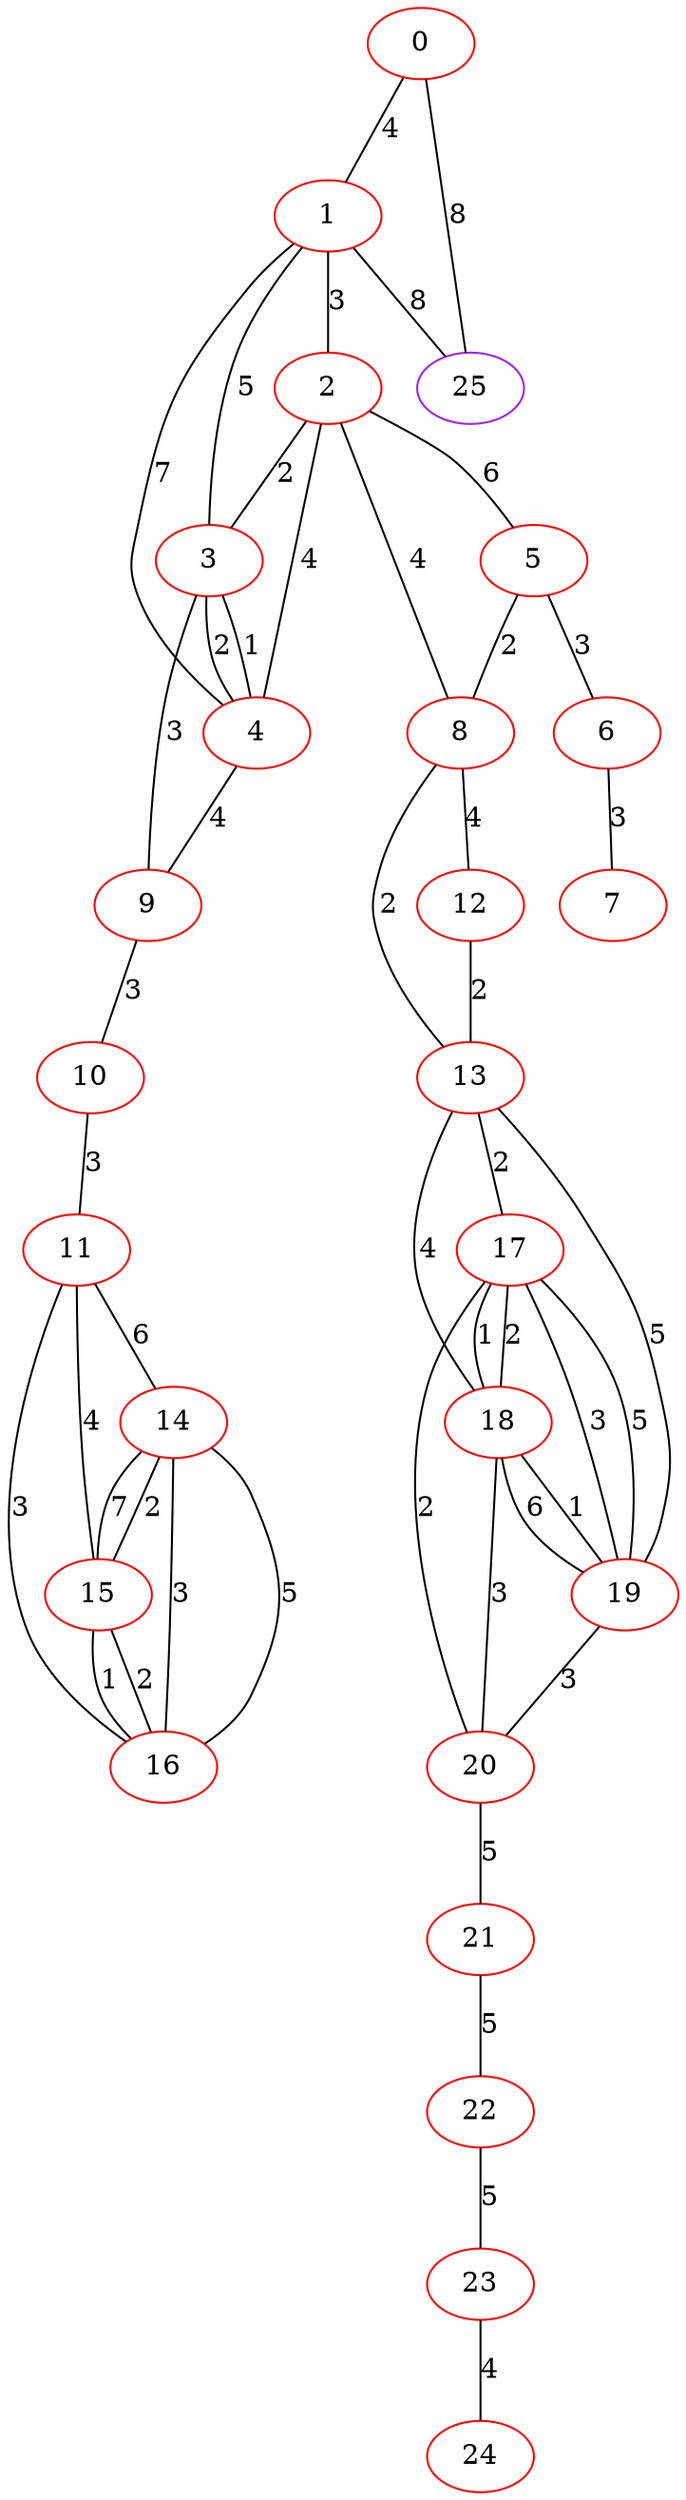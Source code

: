 graph "" {
0 [color=red, weight=1];
1 [color=red, weight=1];
2 [color=red, weight=1];
3 [color=red, weight=1];
4 [color=red, weight=1];
5 [color=red, weight=1];
6 [color=red, weight=1];
7 [color=red, weight=1];
8 [color=red, weight=1];
9 [color=red, weight=1];
10 [color=red, weight=1];
11 [color=red, weight=1];
12 [color=red, weight=1];
13 [color=red, weight=1];
14 [color=red, weight=1];
15 [color=red, weight=1];
16 [color=red, weight=1];
17 [color=red, weight=1];
18 [color=red, weight=1];
19 [color=red, weight=1];
20 [color=red, weight=1];
21 [color=red, weight=1];
22 [color=red, weight=1];
23 [color=red, weight=1];
24 [color=red, weight=1];
25 [color=purple, weight=4];
0 -- 1  [key=0, label=4];
0 -- 25  [key=0, label=8];
1 -- 25  [key=0, label=8];
1 -- 2  [key=0, label=3];
1 -- 3  [key=0, label=5];
1 -- 4  [key=0, label=7];
2 -- 8  [key=0, label=4];
2 -- 3  [key=0, label=2];
2 -- 4  [key=0, label=4];
2 -- 5  [key=0, label=6];
3 -- 9  [key=0, label=3];
3 -- 4  [key=0, label=1];
3 -- 4  [key=1, label=2];
4 -- 9  [key=0, label=4];
5 -- 8  [key=0, label=2];
5 -- 6  [key=0, label=3];
6 -- 7  [key=0, label=3];
8 -- 12  [key=0, label=4];
8 -- 13  [key=0, label=2];
9 -- 10  [key=0, label=3];
10 -- 11  [key=0, label=3];
11 -- 16  [key=0, label=3];
11 -- 14  [key=0, label=6];
11 -- 15  [key=0, label=4];
12 -- 13  [key=0, label=2];
13 -- 17  [key=0, label=2];
13 -- 18  [key=0, label=4];
13 -- 19  [key=0, label=5];
14 -- 16  [key=0, label=5];
14 -- 16  [key=1, label=3];
14 -- 15  [key=0, label=7];
14 -- 15  [key=1, label=2];
15 -- 16  [key=0, label=2];
15 -- 16  [key=1, label=1];
17 -- 18  [key=0, label=2];
17 -- 18  [key=1, label=1];
17 -- 19  [key=0, label=3];
17 -- 19  [key=1, label=5];
17 -- 20  [key=0, label=2];
18 -- 19  [key=0, label=1];
18 -- 19  [key=1, label=6];
18 -- 20  [key=0, label=3];
19 -- 20  [key=0, label=3];
20 -- 21  [key=0, label=5];
21 -- 22  [key=0, label=5];
22 -- 23  [key=0, label=5];
23 -- 24  [key=0, label=4];
}
